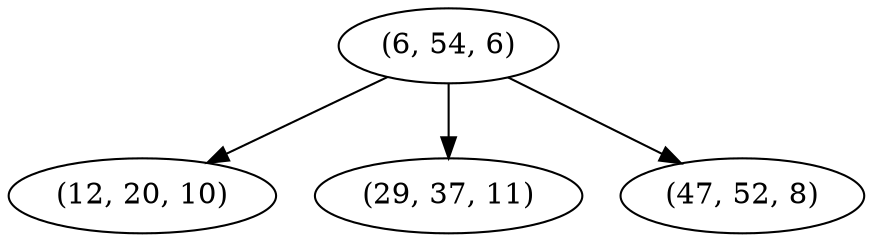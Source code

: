 digraph tree {
    "(6, 54, 6)";
    "(12, 20, 10)";
    "(29, 37, 11)";
    "(47, 52, 8)";
    "(6, 54, 6)" -> "(12, 20, 10)";
    "(6, 54, 6)" -> "(29, 37, 11)";
    "(6, 54, 6)" -> "(47, 52, 8)";
}
